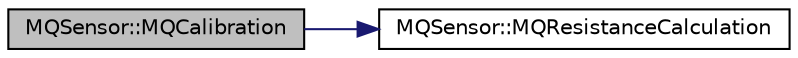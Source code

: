 digraph "MQSensor::MQCalibration"
{
  edge [fontname="Helvetica",fontsize="10",labelfontname="Helvetica",labelfontsize="10"];
  node [fontname="Helvetica",fontsize="10",shape=record];
  rankdir="LR";
  Node1 [label="MQSensor::MQCalibration",height=0.2,width=0.4,color="black", fillcolor="grey75", style="filled", fontcolor="black"];
  Node1 -> Node2 [color="midnightblue",fontsize="10",style="solid"];
  Node2 [label="MQSensor::MQResistanceCalculation",height=0.2,width=0.4,color="black", fillcolor="white", style="filled",URL="$class_m_q_sensor.html#a1bb39a92869446ede5ba1c6854034e20"];
}
